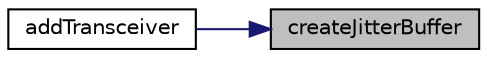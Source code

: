 digraph "createJitterBuffer"
{
 // LATEX_PDF_SIZE
  edge [fontname="Helvetica",fontsize="10",labelfontname="Helvetica",labelfontsize="10"];
  node [fontname="Helvetica",fontsize="10",shape=record];
  rankdir="RL";
  Node1 [label="createJitterBuffer",height=0.2,width=0.4,color="black", fillcolor="grey75", style="filled", fontcolor="black",tooltip=" "];
  Node1 -> Node2 [dir="back",color="midnightblue",fontsize="10",style="solid",fontname="Helvetica"];
  Node2 [label="addTransceiver",height=0.2,width=0.4,color="black", fillcolor="white", style="filled",URL="$group__PublicMemberFunctions.html#ga5b89dc2e301e35f30330c57bc1361dcb",tooltip="Create a new RtcRtpTransceiver and add it to the set of transceivers."];
}
